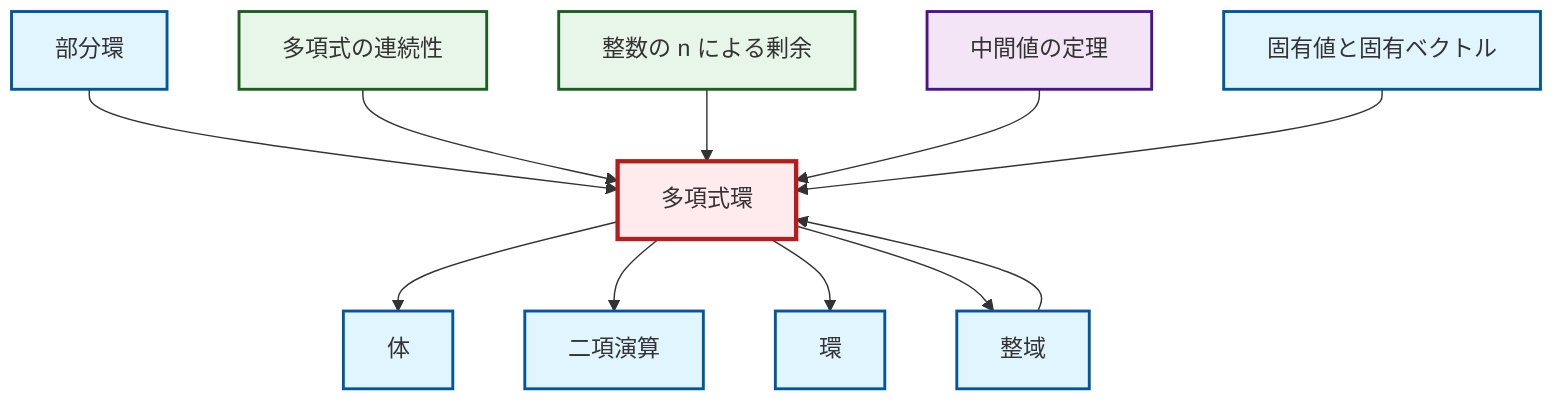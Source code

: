 graph TD
    classDef definition fill:#e1f5fe,stroke:#01579b,stroke-width:2px
    classDef theorem fill:#f3e5f5,stroke:#4a148c,stroke-width:2px
    classDef axiom fill:#fff3e0,stroke:#e65100,stroke-width:2px
    classDef example fill:#e8f5e9,stroke:#1b5e20,stroke-width:2px
    classDef current fill:#ffebee,stroke:#b71c1c,stroke-width:3px
    def-subring["部分環"]:::definition
    def-polynomial-ring["多項式環"]:::definition
    def-ring["環"]:::definition
    ex-polynomial-continuity["多項式の連続性"]:::example
    def-eigenvalue-eigenvector["固有値と固有ベクトル"]:::definition
    def-binary-operation["二項演算"]:::definition
    def-field["体"]:::definition
    ex-quotient-integers-mod-n["整数の n による剰余"]:::example
    thm-intermediate-value["中間値の定理"]:::theorem
    def-integral-domain["整域"]:::definition
    def-subring --> def-polynomial-ring
    ex-polynomial-continuity --> def-polynomial-ring
    ex-quotient-integers-mod-n --> def-polynomial-ring
    def-polynomial-ring --> def-field
    def-polynomial-ring --> def-binary-operation
    def-polynomial-ring --> def-ring
    thm-intermediate-value --> def-polynomial-ring
    def-integral-domain --> def-polynomial-ring
    def-polynomial-ring --> def-integral-domain
    def-eigenvalue-eigenvector --> def-polynomial-ring
    class def-polynomial-ring current